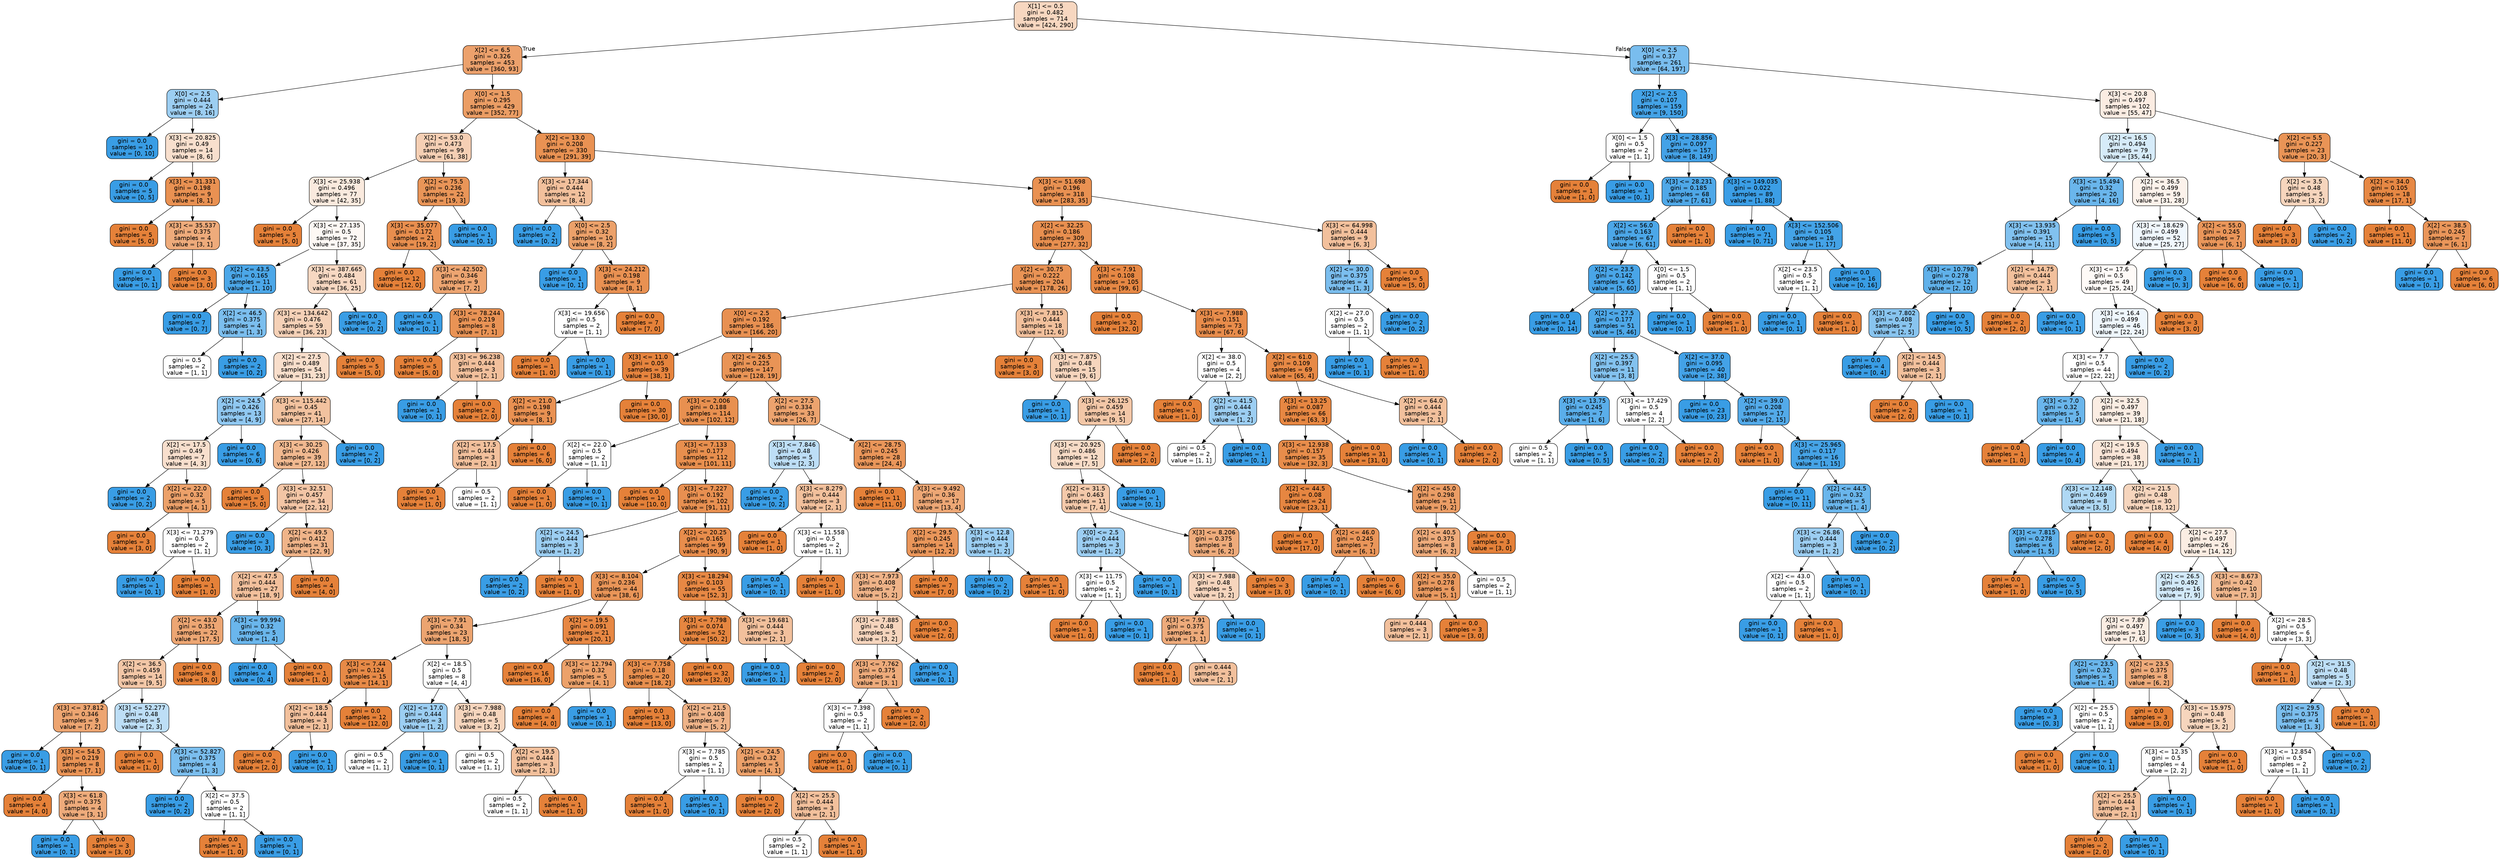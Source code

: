 digraph Tree {
node [shape=box, style="filled, rounded", color="black", fontname=helvetica] ;
edge [fontname=helvetica] ;
0 [label="X[1] <= 0.5\ngini = 0.482\nsamples = 714\nvalue = [424, 290]", fillcolor="#e5813951"] ;
1 [label="X[2] <= 6.5\ngini = 0.326\nsamples = 453\nvalue = [360, 93]", fillcolor="#e58139bd"] ;
0 -> 1 [labeldistance=2.5, labelangle=45, headlabel="True"] ;
2 [label="X[0] <= 2.5\ngini = 0.444\nsamples = 24\nvalue = [8, 16]", fillcolor="#399de57f"] ;
1 -> 2 ;
3 [label="gini = 0.0\nsamples = 10\nvalue = [0, 10]", fillcolor="#399de5ff"] ;
2 -> 3 ;
4 [label="X[3] <= 20.825\ngini = 0.49\nsamples = 14\nvalue = [8, 6]", fillcolor="#e5813940"] ;
2 -> 4 ;
5 [label="gini = 0.0\nsamples = 5\nvalue = [0, 5]", fillcolor="#399de5ff"] ;
4 -> 5 ;
6 [label="X[3] <= 31.331\ngini = 0.198\nsamples = 9\nvalue = [8, 1]", fillcolor="#e58139df"] ;
4 -> 6 ;
7 [label="gini = 0.0\nsamples = 5\nvalue = [5, 0]", fillcolor="#e58139ff"] ;
6 -> 7 ;
8 [label="X[3] <= 35.537\ngini = 0.375\nsamples = 4\nvalue = [3, 1]", fillcolor="#e58139aa"] ;
6 -> 8 ;
9 [label="gini = 0.0\nsamples = 1\nvalue = [0, 1]", fillcolor="#399de5ff"] ;
8 -> 9 ;
10 [label="gini = 0.0\nsamples = 3\nvalue = [3, 0]", fillcolor="#e58139ff"] ;
8 -> 10 ;
11 [label="X[0] <= 1.5\ngini = 0.295\nsamples = 429\nvalue = [352, 77]", fillcolor="#e58139c7"] ;
1 -> 11 ;
12 [label="X[2] <= 53.0\ngini = 0.473\nsamples = 99\nvalue = [61, 38]", fillcolor="#e5813960"] ;
11 -> 12 ;
13 [label="X[3] <= 25.938\ngini = 0.496\nsamples = 77\nvalue = [42, 35]", fillcolor="#e581392a"] ;
12 -> 13 ;
14 [label="gini = 0.0\nsamples = 5\nvalue = [5, 0]", fillcolor="#e58139ff"] ;
13 -> 14 ;
15 [label="X[3] <= 27.135\ngini = 0.5\nsamples = 72\nvalue = [37, 35]", fillcolor="#e581390e"] ;
13 -> 15 ;
16 [label="X[2] <= 43.5\ngini = 0.165\nsamples = 11\nvalue = [1, 10]", fillcolor="#399de5e6"] ;
15 -> 16 ;
17 [label="gini = 0.0\nsamples = 7\nvalue = [0, 7]", fillcolor="#399de5ff"] ;
16 -> 17 ;
18 [label="X[2] <= 46.5\ngini = 0.375\nsamples = 4\nvalue = [1, 3]", fillcolor="#399de5aa"] ;
16 -> 18 ;
19 [label="gini = 0.5\nsamples = 2\nvalue = [1, 1]", fillcolor="#e5813900"] ;
18 -> 19 ;
20 [label="gini = 0.0\nsamples = 2\nvalue = [0, 2]", fillcolor="#399de5ff"] ;
18 -> 20 ;
21 [label="X[3] <= 387.665\ngini = 0.484\nsamples = 61\nvalue = [36, 25]", fillcolor="#e581394e"] ;
15 -> 21 ;
22 [label="X[3] <= 134.642\ngini = 0.476\nsamples = 59\nvalue = [36, 23]", fillcolor="#e581395c"] ;
21 -> 22 ;
23 [label="X[2] <= 27.5\ngini = 0.489\nsamples = 54\nvalue = [31, 23]", fillcolor="#e5813942"] ;
22 -> 23 ;
24 [label="X[2] <= 24.5\ngini = 0.426\nsamples = 13\nvalue = [4, 9]", fillcolor="#399de58e"] ;
23 -> 24 ;
25 [label="X[2] <= 17.5\ngini = 0.49\nsamples = 7\nvalue = [4, 3]", fillcolor="#e5813940"] ;
24 -> 25 ;
26 [label="gini = 0.0\nsamples = 2\nvalue = [0, 2]", fillcolor="#399de5ff"] ;
25 -> 26 ;
27 [label="X[2] <= 22.0\ngini = 0.32\nsamples = 5\nvalue = [4, 1]", fillcolor="#e58139bf"] ;
25 -> 27 ;
28 [label="gini = 0.0\nsamples = 3\nvalue = [3, 0]", fillcolor="#e58139ff"] ;
27 -> 28 ;
29 [label="X[3] <= 71.279\ngini = 0.5\nsamples = 2\nvalue = [1, 1]", fillcolor="#e5813900"] ;
27 -> 29 ;
30 [label="gini = 0.0\nsamples = 1\nvalue = [0, 1]", fillcolor="#399de5ff"] ;
29 -> 30 ;
31 [label="gini = 0.0\nsamples = 1\nvalue = [1, 0]", fillcolor="#e58139ff"] ;
29 -> 31 ;
32 [label="gini = 0.0\nsamples = 6\nvalue = [0, 6]", fillcolor="#399de5ff"] ;
24 -> 32 ;
33 [label="X[3] <= 115.442\ngini = 0.45\nsamples = 41\nvalue = [27, 14]", fillcolor="#e581397b"] ;
23 -> 33 ;
34 [label="X[3] <= 30.25\ngini = 0.426\nsamples = 39\nvalue = [27, 12]", fillcolor="#e581398e"] ;
33 -> 34 ;
35 [label="gini = 0.0\nsamples = 5\nvalue = [5, 0]", fillcolor="#e58139ff"] ;
34 -> 35 ;
36 [label="X[3] <= 32.51\ngini = 0.457\nsamples = 34\nvalue = [22, 12]", fillcolor="#e5813974"] ;
34 -> 36 ;
37 [label="gini = 0.0\nsamples = 3\nvalue = [0, 3]", fillcolor="#399de5ff"] ;
36 -> 37 ;
38 [label="X[2] <= 49.5\ngini = 0.412\nsamples = 31\nvalue = [22, 9]", fillcolor="#e5813997"] ;
36 -> 38 ;
39 [label="X[2] <= 47.5\ngini = 0.444\nsamples = 27\nvalue = [18, 9]", fillcolor="#e581397f"] ;
38 -> 39 ;
40 [label="X[2] <= 43.0\ngini = 0.351\nsamples = 22\nvalue = [17, 5]", fillcolor="#e58139b4"] ;
39 -> 40 ;
41 [label="X[2] <= 36.5\ngini = 0.459\nsamples = 14\nvalue = [9, 5]", fillcolor="#e5813971"] ;
40 -> 41 ;
42 [label="X[3] <= 37.812\ngini = 0.346\nsamples = 9\nvalue = [7, 2]", fillcolor="#e58139b6"] ;
41 -> 42 ;
43 [label="gini = 0.0\nsamples = 1\nvalue = [0, 1]", fillcolor="#399de5ff"] ;
42 -> 43 ;
44 [label="X[3] <= 54.5\ngini = 0.219\nsamples = 8\nvalue = [7, 1]", fillcolor="#e58139db"] ;
42 -> 44 ;
45 [label="gini = 0.0\nsamples = 4\nvalue = [4, 0]", fillcolor="#e58139ff"] ;
44 -> 45 ;
46 [label="X[3] <= 61.8\ngini = 0.375\nsamples = 4\nvalue = [3, 1]", fillcolor="#e58139aa"] ;
44 -> 46 ;
47 [label="gini = 0.0\nsamples = 1\nvalue = [0, 1]", fillcolor="#399de5ff"] ;
46 -> 47 ;
48 [label="gini = 0.0\nsamples = 3\nvalue = [3, 0]", fillcolor="#e58139ff"] ;
46 -> 48 ;
49 [label="X[3] <= 52.277\ngini = 0.48\nsamples = 5\nvalue = [2, 3]", fillcolor="#399de555"] ;
41 -> 49 ;
50 [label="gini = 0.0\nsamples = 1\nvalue = [1, 0]", fillcolor="#e58139ff"] ;
49 -> 50 ;
51 [label="X[3] <= 52.827\ngini = 0.375\nsamples = 4\nvalue = [1, 3]", fillcolor="#399de5aa"] ;
49 -> 51 ;
52 [label="gini = 0.0\nsamples = 2\nvalue = [0, 2]", fillcolor="#399de5ff"] ;
51 -> 52 ;
53 [label="X[2] <= 37.5\ngini = 0.5\nsamples = 2\nvalue = [1, 1]", fillcolor="#e5813900"] ;
51 -> 53 ;
54 [label="gini = 0.0\nsamples = 1\nvalue = [1, 0]", fillcolor="#e58139ff"] ;
53 -> 54 ;
55 [label="gini = 0.0\nsamples = 1\nvalue = [0, 1]", fillcolor="#399de5ff"] ;
53 -> 55 ;
56 [label="gini = 0.0\nsamples = 8\nvalue = [8, 0]", fillcolor="#e58139ff"] ;
40 -> 56 ;
57 [label="X[3] <= 99.994\ngini = 0.32\nsamples = 5\nvalue = [1, 4]", fillcolor="#399de5bf"] ;
39 -> 57 ;
58 [label="gini = 0.0\nsamples = 4\nvalue = [0, 4]", fillcolor="#399de5ff"] ;
57 -> 58 ;
59 [label="gini = 0.0\nsamples = 1\nvalue = [1, 0]", fillcolor="#e58139ff"] ;
57 -> 59 ;
60 [label="gini = 0.0\nsamples = 4\nvalue = [4, 0]", fillcolor="#e58139ff"] ;
38 -> 60 ;
61 [label="gini = 0.0\nsamples = 2\nvalue = [0, 2]", fillcolor="#399de5ff"] ;
33 -> 61 ;
62 [label="gini = 0.0\nsamples = 5\nvalue = [5, 0]", fillcolor="#e58139ff"] ;
22 -> 62 ;
63 [label="gini = 0.0\nsamples = 2\nvalue = [0, 2]", fillcolor="#399de5ff"] ;
21 -> 63 ;
64 [label="X[2] <= 75.5\ngini = 0.236\nsamples = 22\nvalue = [19, 3]", fillcolor="#e58139d7"] ;
12 -> 64 ;
65 [label="X[3] <= 35.077\ngini = 0.172\nsamples = 21\nvalue = [19, 2]", fillcolor="#e58139e4"] ;
64 -> 65 ;
66 [label="gini = 0.0\nsamples = 12\nvalue = [12, 0]", fillcolor="#e58139ff"] ;
65 -> 66 ;
67 [label="X[3] <= 42.502\ngini = 0.346\nsamples = 9\nvalue = [7, 2]", fillcolor="#e58139b6"] ;
65 -> 67 ;
68 [label="gini = 0.0\nsamples = 1\nvalue = [0, 1]", fillcolor="#399de5ff"] ;
67 -> 68 ;
69 [label="X[3] <= 78.244\ngini = 0.219\nsamples = 8\nvalue = [7, 1]", fillcolor="#e58139db"] ;
67 -> 69 ;
70 [label="gini = 0.0\nsamples = 5\nvalue = [5, 0]", fillcolor="#e58139ff"] ;
69 -> 70 ;
71 [label="X[3] <= 96.238\ngini = 0.444\nsamples = 3\nvalue = [2, 1]", fillcolor="#e581397f"] ;
69 -> 71 ;
72 [label="gini = 0.0\nsamples = 1\nvalue = [0, 1]", fillcolor="#399de5ff"] ;
71 -> 72 ;
73 [label="gini = 0.0\nsamples = 2\nvalue = [2, 0]", fillcolor="#e58139ff"] ;
71 -> 73 ;
74 [label="gini = 0.0\nsamples = 1\nvalue = [0, 1]", fillcolor="#399de5ff"] ;
64 -> 74 ;
75 [label="X[2] <= 13.0\ngini = 0.208\nsamples = 330\nvalue = [291, 39]", fillcolor="#e58139dd"] ;
11 -> 75 ;
76 [label="X[3] <= 17.344\ngini = 0.444\nsamples = 12\nvalue = [8, 4]", fillcolor="#e581397f"] ;
75 -> 76 ;
77 [label="gini = 0.0\nsamples = 2\nvalue = [0, 2]", fillcolor="#399de5ff"] ;
76 -> 77 ;
78 [label="X[0] <= 2.5\ngini = 0.32\nsamples = 10\nvalue = [8, 2]", fillcolor="#e58139bf"] ;
76 -> 78 ;
79 [label="gini = 0.0\nsamples = 1\nvalue = [0, 1]", fillcolor="#399de5ff"] ;
78 -> 79 ;
80 [label="X[3] <= 24.212\ngini = 0.198\nsamples = 9\nvalue = [8, 1]", fillcolor="#e58139df"] ;
78 -> 80 ;
81 [label="X[3] <= 19.656\ngini = 0.5\nsamples = 2\nvalue = [1, 1]", fillcolor="#e5813900"] ;
80 -> 81 ;
82 [label="gini = 0.0\nsamples = 1\nvalue = [1, 0]", fillcolor="#e58139ff"] ;
81 -> 82 ;
83 [label="gini = 0.0\nsamples = 1\nvalue = [0, 1]", fillcolor="#399de5ff"] ;
81 -> 83 ;
84 [label="gini = 0.0\nsamples = 7\nvalue = [7, 0]", fillcolor="#e58139ff"] ;
80 -> 84 ;
85 [label="X[3] <= 51.698\ngini = 0.196\nsamples = 318\nvalue = [283, 35]", fillcolor="#e58139df"] ;
75 -> 85 ;
86 [label="X[2] <= 32.25\ngini = 0.186\nsamples = 309\nvalue = [277, 32]", fillcolor="#e58139e2"] ;
85 -> 86 ;
87 [label="X[2] <= 30.75\ngini = 0.222\nsamples = 204\nvalue = [178, 26]", fillcolor="#e58139da"] ;
86 -> 87 ;
88 [label="X[0] <= 2.5\ngini = 0.192\nsamples = 186\nvalue = [166, 20]", fillcolor="#e58139e0"] ;
87 -> 88 ;
89 [label="X[3] <= 11.0\ngini = 0.05\nsamples = 39\nvalue = [38, 1]", fillcolor="#e58139f8"] ;
88 -> 89 ;
90 [label="X[2] <= 21.0\ngini = 0.198\nsamples = 9\nvalue = [8, 1]", fillcolor="#e58139df"] ;
89 -> 90 ;
91 [label="X[2] <= 17.5\ngini = 0.444\nsamples = 3\nvalue = [2, 1]", fillcolor="#e581397f"] ;
90 -> 91 ;
92 [label="gini = 0.0\nsamples = 1\nvalue = [1, 0]", fillcolor="#e58139ff"] ;
91 -> 92 ;
93 [label="gini = 0.5\nsamples = 2\nvalue = [1, 1]", fillcolor="#e5813900"] ;
91 -> 93 ;
94 [label="gini = 0.0\nsamples = 6\nvalue = [6, 0]", fillcolor="#e58139ff"] ;
90 -> 94 ;
95 [label="gini = 0.0\nsamples = 30\nvalue = [30, 0]", fillcolor="#e58139ff"] ;
89 -> 95 ;
96 [label="X[2] <= 26.5\ngini = 0.225\nsamples = 147\nvalue = [128, 19]", fillcolor="#e58139d9"] ;
88 -> 96 ;
97 [label="X[3] <= 2.006\ngini = 0.188\nsamples = 114\nvalue = [102, 12]", fillcolor="#e58139e1"] ;
96 -> 97 ;
98 [label="X[2] <= 22.0\ngini = 0.5\nsamples = 2\nvalue = [1, 1]", fillcolor="#e5813900"] ;
97 -> 98 ;
99 [label="gini = 0.0\nsamples = 1\nvalue = [1, 0]", fillcolor="#e58139ff"] ;
98 -> 99 ;
100 [label="gini = 0.0\nsamples = 1\nvalue = [0, 1]", fillcolor="#399de5ff"] ;
98 -> 100 ;
101 [label="X[3] <= 7.133\ngini = 0.177\nsamples = 112\nvalue = [101, 11]", fillcolor="#e58139e3"] ;
97 -> 101 ;
102 [label="gini = 0.0\nsamples = 10\nvalue = [10, 0]", fillcolor="#e58139ff"] ;
101 -> 102 ;
103 [label="X[3] <= 7.227\ngini = 0.192\nsamples = 102\nvalue = [91, 11]", fillcolor="#e58139e0"] ;
101 -> 103 ;
104 [label="X[2] <= 24.5\ngini = 0.444\nsamples = 3\nvalue = [1, 2]", fillcolor="#399de57f"] ;
103 -> 104 ;
105 [label="gini = 0.0\nsamples = 2\nvalue = [0, 2]", fillcolor="#399de5ff"] ;
104 -> 105 ;
106 [label="gini = 0.0\nsamples = 1\nvalue = [1, 0]", fillcolor="#e58139ff"] ;
104 -> 106 ;
107 [label="X[2] <= 20.25\ngini = 0.165\nsamples = 99\nvalue = [90, 9]", fillcolor="#e58139e6"] ;
103 -> 107 ;
108 [label="X[3] <= 8.104\ngini = 0.236\nsamples = 44\nvalue = [38, 6]", fillcolor="#e58139d7"] ;
107 -> 108 ;
109 [label="X[3] <= 7.91\ngini = 0.34\nsamples = 23\nvalue = [18, 5]", fillcolor="#e58139b8"] ;
108 -> 109 ;
110 [label="X[3] <= 7.44\ngini = 0.124\nsamples = 15\nvalue = [14, 1]", fillcolor="#e58139ed"] ;
109 -> 110 ;
111 [label="X[2] <= 18.5\ngini = 0.444\nsamples = 3\nvalue = [2, 1]", fillcolor="#e581397f"] ;
110 -> 111 ;
112 [label="gini = 0.0\nsamples = 2\nvalue = [2, 0]", fillcolor="#e58139ff"] ;
111 -> 112 ;
113 [label="gini = 0.0\nsamples = 1\nvalue = [0, 1]", fillcolor="#399de5ff"] ;
111 -> 113 ;
114 [label="gini = 0.0\nsamples = 12\nvalue = [12, 0]", fillcolor="#e58139ff"] ;
110 -> 114 ;
115 [label="X[2] <= 18.5\ngini = 0.5\nsamples = 8\nvalue = [4, 4]", fillcolor="#e5813900"] ;
109 -> 115 ;
116 [label="X[2] <= 17.0\ngini = 0.444\nsamples = 3\nvalue = [1, 2]", fillcolor="#399de57f"] ;
115 -> 116 ;
117 [label="gini = 0.5\nsamples = 2\nvalue = [1, 1]", fillcolor="#e5813900"] ;
116 -> 117 ;
118 [label="gini = 0.0\nsamples = 1\nvalue = [0, 1]", fillcolor="#399de5ff"] ;
116 -> 118 ;
119 [label="X[3] <= 7.988\ngini = 0.48\nsamples = 5\nvalue = [3, 2]", fillcolor="#e5813955"] ;
115 -> 119 ;
120 [label="gini = 0.5\nsamples = 2\nvalue = [1, 1]", fillcolor="#e5813900"] ;
119 -> 120 ;
121 [label="X[2] <= 19.5\ngini = 0.444\nsamples = 3\nvalue = [2, 1]", fillcolor="#e581397f"] ;
119 -> 121 ;
122 [label="gini = 0.5\nsamples = 2\nvalue = [1, 1]", fillcolor="#e5813900"] ;
121 -> 122 ;
123 [label="gini = 0.0\nsamples = 1\nvalue = [1, 0]", fillcolor="#e58139ff"] ;
121 -> 123 ;
124 [label="X[2] <= 19.5\ngini = 0.091\nsamples = 21\nvalue = [20, 1]", fillcolor="#e58139f2"] ;
108 -> 124 ;
125 [label="gini = 0.0\nsamples = 16\nvalue = [16, 0]", fillcolor="#e58139ff"] ;
124 -> 125 ;
126 [label="X[3] <= 12.794\ngini = 0.32\nsamples = 5\nvalue = [4, 1]", fillcolor="#e58139bf"] ;
124 -> 126 ;
127 [label="gini = 0.0\nsamples = 4\nvalue = [4, 0]", fillcolor="#e58139ff"] ;
126 -> 127 ;
128 [label="gini = 0.0\nsamples = 1\nvalue = [0, 1]", fillcolor="#399de5ff"] ;
126 -> 128 ;
129 [label="X[3] <= 18.294\ngini = 0.103\nsamples = 55\nvalue = [52, 3]", fillcolor="#e58139f0"] ;
107 -> 129 ;
130 [label="X[3] <= 7.798\ngini = 0.074\nsamples = 52\nvalue = [50, 2]", fillcolor="#e58139f5"] ;
129 -> 130 ;
131 [label="X[3] <= 7.758\ngini = 0.18\nsamples = 20\nvalue = [18, 2]", fillcolor="#e58139e3"] ;
130 -> 131 ;
132 [label="gini = 0.0\nsamples = 13\nvalue = [13, 0]", fillcolor="#e58139ff"] ;
131 -> 132 ;
133 [label="X[2] <= 21.5\ngini = 0.408\nsamples = 7\nvalue = [5, 2]", fillcolor="#e5813999"] ;
131 -> 133 ;
134 [label="X[3] <= 7.785\ngini = 0.5\nsamples = 2\nvalue = [1, 1]", fillcolor="#e5813900"] ;
133 -> 134 ;
135 [label="gini = 0.0\nsamples = 1\nvalue = [1, 0]", fillcolor="#e58139ff"] ;
134 -> 135 ;
136 [label="gini = 0.0\nsamples = 1\nvalue = [0, 1]", fillcolor="#399de5ff"] ;
134 -> 136 ;
137 [label="X[2] <= 24.5\ngini = 0.32\nsamples = 5\nvalue = [4, 1]", fillcolor="#e58139bf"] ;
133 -> 137 ;
138 [label="gini = 0.0\nsamples = 2\nvalue = [2, 0]", fillcolor="#e58139ff"] ;
137 -> 138 ;
139 [label="X[2] <= 25.5\ngini = 0.444\nsamples = 3\nvalue = [2, 1]", fillcolor="#e581397f"] ;
137 -> 139 ;
140 [label="gini = 0.5\nsamples = 2\nvalue = [1, 1]", fillcolor="#e5813900"] ;
139 -> 140 ;
141 [label="gini = 0.0\nsamples = 1\nvalue = [1, 0]", fillcolor="#e58139ff"] ;
139 -> 141 ;
142 [label="gini = 0.0\nsamples = 32\nvalue = [32, 0]", fillcolor="#e58139ff"] ;
130 -> 142 ;
143 [label="X[3] <= 19.681\ngini = 0.444\nsamples = 3\nvalue = [2, 1]", fillcolor="#e581397f"] ;
129 -> 143 ;
144 [label="gini = 0.0\nsamples = 1\nvalue = [0, 1]", fillcolor="#399de5ff"] ;
143 -> 144 ;
145 [label="gini = 0.0\nsamples = 2\nvalue = [2, 0]", fillcolor="#e58139ff"] ;
143 -> 145 ;
146 [label="X[2] <= 27.5\ngini = 0.334\nsamples = 33\nvalue = [26, 7]", fillcolor="#e58139ba"] ;
96 -> 146 ;
147 [label="X[3] <= 7.846\ngini = 0.48\nsamples = 5\nvalue = [2, 3]", fillcolor="#399de555"] ;
146 -> 147 ;
148 [label="gini = 0.0\nsamples = 2\nvalue = [0, 2]", fillcolor="#399de5ff"] ;
147 -> 148 ;
149 [label="X[3] <= 8.279\ngini = 0.444\nsamples = 3\nvalue = [2, 1]", fillcolor="#e581397f"] ;
147 -> 149 ;
150 [label="gini = 0.0\nsamples = 1\nvalue = [1, 0]", fillcolor="#e58139ff"] ;
149 -> 150 ;
151 [label="X[3] <= 11.558\ngini = 0.5\nsamples = 2\nvalue = [1, 1]", fillcolor="#e5813900"] ;
149 -> 151 ;
152 [label="gini = 0.0\nsamples = 1\nvalue = [0, 1]", fillcolor="#399de5ff"] ;
151 -> 152 ;
153 [label="gini = 0.0\nsamples = 1\nvalue = [1, 0]", fillcolor="#e58139ff"] ;
151 -> 153 ;
154 [label="X[2] <= 28.75\ngini = 0.245\nsamples = 28\nvalue = [24, 4]", fillcolor="#e58139d4"] ;
146 -> 154 ;
155 [label="gini = 0.0\nsamples = 11\nvalue = [11, 0]", fillcolor="#e58139ff"] ;
154 -> 155 ;
156 [label="X[3] <= 9.492\ngini = 0.36\nsamples = 17\nvalue = [13, 4]", fillcolor="#e58139b1"] ;
154 -> 156 ;
157 [label="X[2] <= 29.5\ngini = 0.245\nsamples = 14\nvalue = [12, 2]", fillcolor="#e58139d4"] ;
156 -> 157 ;
158 [label="X[3] <= 7.973\ngini = 0.408\nsamples = 7\nvalue = [5, 2]", fillcolor="#e5813999"] ;
157 -> 158 ;
159 [label="X[3] <= 7.885\ngini = 0.48\nsamples = 5\nvalue = [3, 2]", fillcolor="#e5813955"] ;
158 -> 159 ;
160 [label="X[3] <= 7.762\ngini = 0.375\nsamples = 4\nvalue = [3, 1]", fillcolor="#e58139aa"] ;
159 -> 160 ;
161 [label="X[3] <= 7.398\ngini = 0.5\nsamples = 2\nvalue = [1, 1]", fillcolor="#e5813900"] ;
160 -> 161 ;
162 [label="gini = 0.0\nsamples = 1\nvalue = [1, 0]", fillcolor="#e58139ff"] ;
161 -> 162 ;
163 [label="gini = 0.0\nsamples = 1\nvalue = [0, 1]", fillcolor="#399de5ff"] ;
161 -> 163 ;
164 [label="gini = 0.0\nsamples = 2\nvalue = [2, 0]", fillcolor="#e58139ff"] ;
160 -> 164 ;
165 [label="gini = 0.0\nsamples = 1\nvalue = [0, 1]", fillcolor="#399de5ff"] ;
159 -> 165 ;
166 [label="gini = 0.0\nsamples = 2\nvalue = [2, 0]", fillcolor="#e58139ff"] ;
158 -> 166 ;
167 [label="gini = 0.0\nsamples = 7\nvalue = [7, 0]", fillcolor="#e58139ff"] ;
157 -> 167 ;
168 [label="X[3] <= 12.8\ngini = 0.444\nsamples = 3\nvalue = [1, 2]", fillcolor="#399de57f"] ;
156 -> 168 ;
169 [label="gini = 0.0\nsamples = 2\nvalue = [0, 2]", fillcolor="#399de5ff"] ;
168 -> 169 ;
170 [label="gini = 0.0\nsamples = 1\nvalue = [1, 0]", fillcolor="#e58139ff"] ;
168 -> 170 ;
171 [label="X[3] <= 7.815\ngini = 0.444\nsamples = 18\nvalue = [12, 6]", fillcolor="#e581397f"] ;
87 -> 171 ;
172 [label="gini = 0.0\nsamples = 3\nvalue = [3, 0]", fillcolor="#e58139ff"] ;
171 -> 172 ;
173 [label="X[3] <= 7.875\ngini = 0.48\nsamples = 15\nvalue = [9, 6]", fillcolor="#e5813955"] ;
171 -> 173 ;
174 [label="gini = 0.0\nsamples = 1\nvalue = [0, 1]", fillcolor="#399de5ff"] ;
173 -> 174 ;
175 [label="X[3] <= 26.125\ngini = 0.459\nsamples = 14\nvalue = [9, 5]", fillcolor="#e5813971"] ;
173 -> 175 ;
176 [label="X[3] <= 20.925\ngini = 0.486\nsamples = 12\nvalue = [7, 5]", fillcolor="#e5813949"] ;
175 -> 176 ;
177 [label="X[2] <= 31.5\ngini = 0.463\nsamples = 11\nvalue = [7, 4]", fillcolor="#e581396d"] ;
176 -> 177 ;
178 [label="X[0] <= 2.5\ngini = 0.444\nsamples = 3\nvalue = [1, 2]", fillcolor="#399de57f"] ;
177 -> 178 ;
179 [label="X[3] <= 11.75\ngini = 0.5\nsamples = 2\nvalue = [1, 1]", fillcolor="#e5813900"] ;
178 -> 179 ;
180 [label="gini = 0.0\nsamples = 1\nvalue = [1, 0]", fillcolor="#e58139ff"] ;
179 -> 180 ;
181 [label="gini = 0.0\nsamples = 1\nvalue = [0, 1]", fillcolor="#399de5ff"] ;
179 -> 181 ;
182 [label="gini = 0.0\nsamples = 1\nvalue = [0, 1]", fillcolor="#399de5ff"] ;
178 -> 182 ;
183 [label="X[3] <= 8.206\ngini = 0.375\nsamples = 8\nvalue = [6, 2]", fillcolor="#e58139aa"] ;
177 -> 183 ;
184 [label="X[3] <= 7.988\ngini = 0.48\nsamples = 5\nvalue = [3, 2]", fillcolor="#e5813955"] ;
183 -> 184 ;
185 [label="X[3] <= 7.91\ngini = 0.375\nsamples = 4\nvalue = [3, 1]", fillcolor="#e58139aa"] ;
184 -> 185 ;
186 [label="gini = 0.0\nsamples = 1\nvalue = [1, 0]", fillcolor="#e58139ff"] ;
185 -> 186 ;
187 [label="gini = 0.444\nsamples = 3\nvalue = [2, 1]", fillcolor="#e581397f"] ;
185 -> 187 ;
188 [label="gini = 0.0\nsamples = 1\nvalue = [0, 1]", fillcolor="#399de5ff"] ;
184 -> 188 ;
189 [label="gini = 0.0\nsamples = 3\nvalue = [3, 0]", fillcolor="#e58139ff"] ;
183 -> 189 ;
190 [label="gini = 0.0\nsamples = 1\nvalue = [0, 1]", fillcolor="#399de5ff"] ;
176 -> 190 ;
191 [label="gini = 0.0\nsamples = 2\nvalue = [2, 0]", fillcolor="#e58139ff"] ;
175 -> 191 ;
192 [label="X[3] <= 7.91\ngini = 0.108\nsamples = 105\nvalue = [99, 6]", fillcolor="#e58139f0"] ;
86 -> 192 ;
193 [label="gini = 0.0\nsamples = 32\nvalue = [32, 0]", fillcolor="#e58139ff"] ;
192 -> 193 ;
194 [label="X[3] <= 7.988\ngini = 0.151\nsamples = 73\nvalue = [67, 6]", fillcolor="#e58139e8"] ;
192 -> 194 ;
195 [label="X[2] <= 38.0\ngini = 0.5\nsamples = 4\nvalue = [2, 2]", fillcolor="#e5813900"] ;
194 -> 195 ;
196 [label="gini = 0.0\nsamples = 1\nvalue = [1, 0]", fillcolor="#e58139ff"] ;
195 -> 196 ;
197 [label="X[2] <= 41.5\ngini = 0.444\nsamples = 3\nvalue = [1, 2]", fillcolor="#399de57f"] ;
195 -> 197 ;
198 [label="gini = 0.5\nsamples = 2\nvalue = [1, 1]", fillcolor="#e5813900"] ;
197 -> 198 ;
199 [label="gini = 0.0\nsamples = 1\nvalue = [0, 1]", fillcolor="#399de5ff"] ;
197 -> 199 ;
200 [label="X[2] <= 61.0\ngini = 0.109\nsamples = 69\nvalue = [65, 4]", fillcolor="#e58139ef"] ;
194 -> 200 ;
201 [label="X[3] <= 13.25\ngini = 0.087\nsamples = 66\nvalue = [63, 3]", fillcolor="#e58139f3"] ;
200 -> 201 ;
202 [label="X[3] <= 12.938\ngini = 0.157\nsamples = 35\nvalue = [32, 3]", fillcolor="#e58139e7"] ;
201 -> 202 ;
203 [label="X[2] <= 44.5\ngini = 0.08\nsamples = 24\nvalue = [23, 1]", fillcolor="#e58139f4"] ;
202 -> 203 ;
204 [label="gini = 0.0\nsamples = 17\nvalue = [17, 0]", fillcolor="#e58139ff"] ;
203 -> 204 ;
205 [label="X[2] <= 46.0\ngini = 0.245\nsamples = 7\nvalue = [6, 1]", fillcolor="#e58139d4"] ;
203 -> 205 ;
206 [label="gini = 0.0\nsamples = 1\nvalue = [0, 1]", fillcolor="#399de5ff"] ;
205 -> 206 ;
207 [label="gini = 0.0\nsamples = 6\nvalue = [6, 0]", fillcolor="#e58139ff"] ;
205 -> 207 ;
208 [label="X[2] <= 45.0\ngini = 0.298\nsamples = 11\nvalue = [9, 2]", fillcolor="#e58139c6"] ;
202 -> 208 ;
209 [label="X[2] <= 40.5\ngini = 0.375\nsamples = 8\nvalue = [6, 2]", fillcolor="#e58139aa"] ;
208 -> 209 ;
210 [label="X[2] <= 35.0\ngini = 0.278\nsamples = 6\nvalue = [5, 1]", fillcolor="#e58139cc"] ;
209 -> 210 ;
211 [label="gini = 0.444\nsamples = 3\nvalue = [2, 1]", fillcolor="#e581397f"] ;
210 -> 211 ;
212 [label="gini = 0.0\nsamples = 3\nvalue = [3, 0]", fillcolor="#e58139ff"] ;
210 -> 212 ;
213 [label="gini = 0.5\nsamples = 2\nvalue = [1, 1]", fillcolor="#e5813900"] ;
209 -> 213 ;
214 [label="gini = 0.0\nsamples = 3\nvalue = [3, 0]", fillcolor="#e58139ff"] ;
208 -> 214 ;
215 [label="gini = 0.0\nsamples = 31\nvalue = [31, 0]", fillcolor="#e58139ff"] ;
201 -> 215 ;
216 [label="X[2] <= 64.0\ngini = 0.444\nsamples = 3\nvalue = [2, 1]", fillcolor="#e581397f"] ;
200 -> 216 ;
217 [label="gini = 0.0\nsamples = 1\nvalue = [0, 1]", fillcolor="#399de5ff"] ;
216 -> 217 ;
218 [label="gini = 0.0\nsamples = 2\nvalue = [2, 0]", fillcolor="#e58139ff"] ;
216 -> 218 ;
219 [label="X[3] <= 64.998\ngini = 0.444\nsamples = 9\nvalue = [6, 3]", fillcolor="#e581397f"] ;
85 -> 219 ;
220 [label="X[2] <= 30.0\ngini = 0.375\nsamples = 4\nvalue = [1, 3]", fillcolor="#399de5aa"] ;
219 -> 220 ;
221 [label="X[2] <= 27.0\ngini = 0.5\nsamples = 2\nvalue = [1, 1]", fillcolor="#e5813900"] ;
220 -> 221 ;
222 [label="gini = 0.0\nsamples = 1\nvalue = [0, 1]", fillcolor="#399de5ff"] ;
221 -> 222 ;
223 [label="gini = 0.0\nsamples = 1\nvalue = [1, 0]", fillcolor="#e58139ff"] ;
221 -> 223 ;
224 [label="gini = 0.0\nsamples = 2\nvalue = [0, 2]", fillcolor="#399de5ff"] ;
220 -> 224 ;
225 [label="gini = 0.0\nsamples = 5\nvalue = [5, 0]", fillcolor="#e58139ff"] ;
219 -> 225 ;
226 [label="X[0] <= 2.5\ngini = 0.37\nsamples = 261\nvalue = [64, 197]", fillcolor="#399de5ac"] ;
0 -> 226 [labeldistance=2.5, labelangle=-45, headlabel="False"] ;
227 [label="X[2] <= 2.5\ngini = 0.107\nsamples = 159\nvalue = [9, 150]", fillcolor="#399de5f0"] ;
226 -> 227 ;
228 [label="X[0] <= 1.5\ngini = 0.5\nsamples = 2\nvalue = [1, 1]", fillcolor="#e5813900"] ;
227 -> 228 ;
229 [label="gini = 0.0\nsamples = 1\nvalue = [1, 0]", fillcolor="#e58139ff"] ;
228 -> 229 ;
230 [label="gini = 0.0\nsamples = 1\nvalue = [0, 1]", fillcolor="#399de5ff"] ;
228 -> 230 ;
231 [label="X[3] <= 28.856\ngini = 0.097\nsamples = 157\nvalue = [8, 149]", fillcolor="#399de5f1"] ;
227 -> 231 ;
232 [label="X[3] <= 28.231\ngini = 0.185\nsamples = 68\nvalue = [7, 61]", fillcolor="#399de5e2"] ;
231 -> 232 ;
233 [label="X[2] <= 56.0\ngini = 0.163\nsamples = 67\nvalue = [6, 61]", fillcolor="#399de5e6"] ;
232 -> 233 ;
234 [label="X[2] <= 23.5\ngini = 0.142\nsamples = 65\nvalue = [5, 60]", fillcolor="#399de5ea"] ;
233 -> 234 ;
235 [label="gini = 0.0\nsamples = 14\nvalue = [0, 14]", fillcolor="#399de5ff"] ;
234 -> 235 ;
236 [label="X[2] <= 27.5\ngini = 0.177\nsamples = 51\nvalue = [5, 46]", fillcolor="#399de5e3"] ;
234 -> 236 ;
237 [label="X[2] <= 25.5\ngini = 0.397\nsamples = 11\nvalue = [3, 8]", fillcolor="#399de59f"] ;
236 -> 237 ;
238 [label="X[3] <= 13.75\ngini = 0.245\nsamples = 7\nvalue = [1, 6]", fillcolor="#399de5d4"] ;
237 -> 238 ;
239 [label="gini = 0.5\nsamples = 2\nvalue = [1, 1]", fillcolor="#e5813900"] ;
238 -> 239 ;
240 [label="gini = 0.0\nsamples = 5\nvalue = [0, 5]", fillcolor="#399de5ff"] ;
238 -> 240 ;
241 [label="X[3] <= 17.429\ngini = 0.5\nsamples = 4\nvalue = [2, 2]", fillcolor="#e5813900"] ;
237 -> 241 ;
242 [label="gini = 0.0\nsamples = 2\nvalue = [0, 2]", fillcolor="#399de5ff"] ;
241 -> 242 ;
243 [label="gini = 0.0\nsamples = 2\nvalue = [2, 0]", fillcolor="#e58139ff"] ;
241 -> 243 ;
244 [label="X[2] <= 37.0\ngini = 0.095\nsamples = 40\nvalue = [2, 38]", fillcolor="#399de5f2"] ;
236 -> 244 ;
245 [label="gini = 0.0\nsamples = 23\nvalue = [0, 23]", fillcolor="#399de5ff"] ;
244 -> 245 ;
246 [label="X[2] <= 39.0\ngini = 0.208\nsamples = 17\nvalue = [2, 15]", fillcolor="#399de5dd"] ;
244 -> 246 ;
247 [label="gini = 0.0\nsamples = 1\nvalue = [1, 0]", fillcolor="#e58139ff"] ;
246 -> 247 ;
248 [label="X[3] <= 25.965\ngini = 0.117\nsamples = 16\nvalue = [1, 15]", fillcolor="#399de5ee"] ;
246 -> 248 ;
249 [label="gini = 0.0\nsamples = 11\nvalue = [0, 11]", fillcolor="#399de5ff"] ;
248 -> 249 ;
250 [label="X[2] <= 44.5\ngini = 0.32\nsamples = 5\nvalue = [1, 4]", fillcolor="#399de5bf"] ;
248 -> 250 ;
251 [label="X[3] <= 26.86\ngini = 0.444\nsamples = 3\nvalue = [1, 2]", fillcolor="#399de57f"] ;
250 -> 251 ;
252 [label="X[2] <= 43.0\ngini = 0.5\nsamples = 2\nvalue = [1, 1]", fillcolor="#e5813900"] ;
251 -> 252 ;
253 [label="gini = 0.0\nsamples = 1\nvalue = [0, 1]", fillcolor="#399de5ff"] ;
252 -> 253 ;
254 [label="gini = 0.0\nsamples = 1\nvalue = [1, 0]", fillcolor="#e58139ff"] ;
252 -> 254 ;
255 [label="gini = 0.0\nsamples = 1\nvalue = [0, 1]", fillcolor="#399de5ff"] ;
251 -> 255 ;
256 [label="gini = 0.0\nsamples = 2\nvalue = [0, 2]", fillcolor="#399de5ff"] ;
250 -> 256 ;
257 [label="X[0] <= 1.5\ngini = 0.5\nsamples = 2\nvalue = [1, 1]", fillcolor="#e5813900"] ;
233 -> 257 ;
258 [label="gini = 0.0\nsamples = 1\nvalue = [0, 1]", fillcolor="#399de5ff"] ;
257 -> 258 ;
259 [label="gini = 0.0\nsamples = 1\nvalue = [1, 0]", fillcolor="#e58139ff"] ;
257 -> 259 ;
260 [label="gini = 0.0\nsamples = 1\nvalue = [1, 0]", fillcolor="#e58139ff"] ;
232 -> 260 ;
261 [label="X[3] <= 149.035\ngini = 0.022\nsamples = 89\nvalue = [1, 88]", fillcolor="#399de5fc"] ;
231 -> 261 ;
262 [label="gini = 0.0\nsamples = 71\nvalue = [0, 71]", fillcolor="#399de5ff"] ;
261 -> 262 ;
263 [label="X[3] <= 152.506\ngini = 0.105\nsamples = 18\nvalue = [1, 17]", fillcolor="#399de5f0"] ;
261 -> 263 ;
264 [label="X[2] <= 23.5\ngini = 0.5\nsamples = 2\nvalue = [1, 1]", fillcolor="#e5813900"] ;
263 -> 264 ;
265 [label="gini = 0.0\nsamples = 1\nvalue = [0, 1]", fillcolor="#399de5ff"] ;
264 -> 265 ;
266 [label="gini = 0.0\nsamples = 1\nvalue = [1, 0]", fillcolor="#e58139ff"] ;
264 -> 266 ;
267 [label="gini = 0.0\nsamples = 16\nvalue = [0, 16]", fillcolor="#399de5ff"] ;
263 -> 267 ;
268 [label="X[3] <= 20.8\ngini = 0.497\nsamples = 102\nvalue = [55, 47]", fillcolor="#e5813925"] ;
226 -> 268 ;
269 [label="X[2] <= 16.5\ngini = 0.494\nsamples = 79\nvalue = [35, 44]", fillcolor="#399de534"] ;
268 -> 269 ;
270 [label="X[3] <= 15.494\ngini = 0.32\nsamples = 20\nvalue = [4, 16]", fillcolor="#399de5bf"] ;
269 -> 270 ;
271 [label="X[3] <= 13.935\ngini = 0.391\nsamples = 15\nvalue = [4, 11]", fillcolor="#399de5a2"] ;
270 -> 271 ;
272 [label="X[3] <= 10.798\ngini = 0.278\nsamples = 12\nvalue = [2, 10]", fillcolor="#399de5cc"] ;
271 -> 272 ;
273 [label="X[3] <= 7.802\ngini = 0.408\nsamples = 7\nvalue = [2, 5]", fillcolor="#399de599"] ;
272 -> 273 ;
274 [label="gini = 0.0\nsamples = 4\nvalue = [0, 4]", fillcolor="#399de5ff"] ;
273 -> 274 ;
275 [label="X[2] <= 14.5\ngini = 0.444\nsamples = 3\nvalue = [2, 1]", fillcolor="#e581397f"] ;
273 -> 275 ;
276 [label="gini = 0.0\nsamples = 2\nvalue = [2, 0]", fillcolor="#e58139ff"] ;
275 -> 276 ;
277 [label="gini = 0.0\nsamples = 1\nvalue = [0, 1]", fillcolor="#399de5ff"] ;
275 -> 277 ;
278 [label="gini = 0.0\nsamples = 5\nvalue = [0, 5]", fillcolor="#399de5ff"] ;
272 -> 278 ;
279 [label="X[2] <= 14.75\ngini = 0.444\nsamples = 3\nvalue = [2, 1]", fillcolor="#e581397f"] ;
271 -> 279 ;
280 [label="gini = 0.0\nsamples = 2\nvalue = [2, 0]", fillcolor="#e58139ff"] ;
279 -> 280 ;
281 [label="gini = 0.0\nsamples = 1\nvalue = [0, 1]", fillcolor="#399de5ff"] ;
279 -> 281 ;
282 [label="gini = 0.0\nsamples = 5\nvalue = [0, 5]", fillcolor="#399de5ff"] ;
270 -> 282 ;
283 [label="X[2] <= 36.5\ngini = 0.499\nsamples = 59\nvalue = [31, 28]", fillcolor="#e5813919"] ;
269 -> 283 ;
284 [label="X[3] <= 18.629\ngini = 0.499\nsamples = 52\nvalue = [25, 27]", fillcolor="#399de513"] ;
283 -> 284 ;
285 [label="X[3] <= 17.6\ngini = 0.5\nsamples = 49\nvalue = [25, 24]", fillcolor="#e581390a"] ;
284 -> 285 ;
286 [label="X[3] <= 16.4\ngini = 0.499\nsamples = 46\nvalue = [22, 24]", fillcolor="#399de515"] ;
285 -> 286 ;
287 [label="X[3] <= 7.7\ngini = 0.5\nsamples = 44\nvalue = [22, 22]", fillcolor="#e5813900"] ;
286 -> 287 ;
288 [label="X[3] <= 7.0\ngini = 0.32\nsamples = 5\nvalue = [1, 4]", fillcolor="#399de5bf"] ;
287 -> 288 ;
289 [label="gini = 0.0\nsamples = 1\nvalue = [1, 0]", fillcolor="#e58139ff"] ;
288 -> 289 ;
290 [label="gini = 0.0\nsamples = 4\nvalue = [0, 4]", fillcolor="#399de5ff"] ;
288 -> 290 ;
291 [label="X[2] <= 32.5\ngini = 0.497\nsamples = 39\nvalue = [21, 18]", fillcolor="#e5813924"] ;
287 -> 291 ;
292 [label="X[2] <= 19.5\ngini = 0.494\nsamples = 38\nvalue = [21, 17]", fillcolor="#e5813931"] ;
291 -> 292 ;
293 [label="X[3] <= 12.148\ngini = 0.469\nsamples = 8\nvalue = [3, 5]", fillcolor="#399de566"] ;
292 -> 293 ;
294 [label="X[3] <= 7.815\ngini = 0.278\nsamples = 6\nvalue = [1, 5]", fillcolor="#399de5cc"] ;
293 -> 294 ;
295 [label="gini = 0.0\nsamples = 1\nvalue = [1, 0]", fillcolor="#e58139ff"] ;
294 -> 295 ;
296 [label="gini = 0.0\nsamples = 5\nvalue = [0, 5]", fillcolor="#399de5ff"] ;
294 -> 296 ;
297 [label="gini = 0.0\nsamples = 2\nvalue = [2, 0]", fillcolor="#e58139ff"] ;
293 -> 297 ;
298 [label="X[2] <= 21.5\ngini = 0.48\nsamples = 30\nvalue = [18, 12]", fillcolor="#e5813955"] ;
292 -> 298 ;
299 [label="gini = 0.0\nsamples = 4\nvalue = [4, 0]", fillcolor="#e58139ff"] ;
298 -> 299 ;
300 [label="X[2] <= 27.5\ngini = 0.497\nsamples = 26\nvalue = [14, 12]", fillcolor="#e5813924"] ;
298 -> 300 ;
301 [label="X[2] <= 26.5\ngini = 0.492\nsamples = 16\nvalue = [7, 9]", fillcolor="#399de539"] ;
300 -> 301 ;
302 [label="X[3] <= 7.89\ngini = 0.497\nsamples = 13\nvalue = [7, 6]", fillcolor="#e5813924"] ;
301 -> 302 ;
303 [label="X[2] <= 23.5\ngini = 0.32\nsamples = 5\nvalue = [1, 4]", fillcolor="#399de5bf"] ;
302 -> 303 ;
304 [label="gini = 0.0\nsamples = 3\nvalue = [0, 3]", fillcolor="#399de5ff"] ;
303 -> 304 ;
305 [label="X[2] <= 25.5\ngini = 0.5\nsamples = 2\nvalue = [1, 1]", fillcolor="#e5813900"] ;
303 -> 305 ;
306 [label="gini = 0.0\nsamples = 1\nvalue = [1, 0]", fillcolor="#e58139ff"] ;
305 -> 306 ;
307 [label="gini = 0.0\nsamples = 1\nvalue = [0, 1]", fillcolor="#399de5ff"] ;
305 -> 307 ;
308 [label="X[2] <= 23.5\ngini = 0.375\nsamples = 8\nvalue = [6, 2]", fillcolor="#e58139aa"] ;
302 -> 308 ;
309 [label="gini = 0.0\nsamples = 3\nvalue = [3, 0]", fillcolor="#e58139ff"] ;
308 -> 309 ;
310 [label="X[3] <= 15.975\ngini = 0.48\nsamples = 5\nvalue = [3, 2]", fillcolor="#e5813955"] ;
308 -> 310 ;
311 [label="X[3] <= 12.35\ngini = 0.5\nsamples = 4\nvalue = [2, 2]", fillcolor="#e5813900"] ;
310 -> 311 ;
312 [label="X[2] <= 25.5\ngini = 0.444\nsamples = 3\nvalue = [2, 1]", fillcolor="#e581397f"] ;
311 -> 312 ;
313 [label="gini = 0.0\nsamples = 2\nvalue = [2, 0]", fillcolor="#e58139ff"] ;
312 -> 313 ;
314 [label="gini = 0.0\nsamples = 1\nvalue = [0, 1]", fillcolor="#399de5ff"] ;
312 -> 314 ;
315 [label="gini = 0.0\nsamples = 1\nvalue = [0, 1]", fillcolor="#399de5ff"] ;
311 -> 315 ;
316 [label="gini = 0.0\nsamples = 1\nvalue = [1, 0]", fillcolor="#e58139ff"] ;
310 -> 316 ;
317 [label="gini = 0.0\nsamples = 3\nvalue = [0, 3]", fillcolor="#399de5ff"] ;
301 -> 317 ;
318 [label="X[3] <= 8.673\ngini = 0.42\nsamples = 10\nvalue = [7, 3]", fillcolor="#e5813992"] ;
300 -> 318 ;
319 [label="gini = 0.0\nsamples = 4\nvalue = [4, 0]", fillcolor="#e58139ff"] ;
318 -> 319 ;
320 [label="X[2] <= 28.5\ngini = 0.5\nsamples = 6\nvalue = [3, 3]", fillcolor="#e5813900"] ;
318 -> 320 ;
321 [label="gini = 0.0\nsamples = 1\nvalue = [1, 0]", fillcolor="#e58139ff"] ;
320 -> 321 ;
322 [label="X[2] <= 31.5\ngini = 0.48\nsamples = 5\nvalue = [2, 3]", fillcolor="#399de555"] ;
320 -> 322 ;
323 [label="X[2] <= 29.5\ngini = 0.375\nsamples = 4\nvalue = [1, 3]", fillcolor="#399de5aa"] ;
322 -> 323 ;
324 [label="X[3] <= 12.854\ngini = 0.5\nsamples = 2\nvalue = [1, 1]", fillcolor="#e5813900"] ;
323 -> 324 ;
325 [label="gini = 0.0\nsamples = 1\nvalue = [1, 0]", fillcolor="#e58139ff"] ;
324 -> 325 ;
326 [label="gini = 0.0\nsamples = 1\nvalue = [0, 1]", fillcolor="#399de5ff"] ;
324 -> 326 ;
327 [label="gini = 0.0\nsamples = 2\nvalue = [0, 2]", fillcolor="#399de5ff"] ;
323 -> 327 ;
328 [label="gini = 0.0\nsamples = 1\nvalue = [1, 0]", fillcolor="#e58139ff"] ;
322 -> 328 ;
329 [label="gini = 0.0\nsamples = 1\nvalue = [0, 1]", fillcolor="#399de5ff"] ;
291 -> 329 ;
330 [label="gini = 0.0\nsamples = 2\nvalue = [0, 2]", fillcolor="#399de5ff"] ;
286 -> 330 ;
331 [label="gini = 0.0\nsamples = 3\nvalue = [3, 0]", fillcolor="#e58139ff"] ;
285 -> 331 ;
332 [label="gini = 0.0\nsamples = 3\nvalue = [0, 3]", fillcolor="#399de5ff"] ;
284 -> 332 ;
333 [label="X[2] <= 55.0\ngini = 0.245\nsamples = 7\nvalue = [6, 1]", fillcolor="#e58139d4"] ;
283 -> 333 ;
334 [label="gini = 0.0\nsamples = 6\nvalue = [6, 0]", fillcolor="#e58139ff"] ;
333 -> 334 ;
335 [label="gini = 0.0\nsamples = 1\nvalue = [0, 1]", fillcolor="#399de5ff"] ;
333 -> 335 ;
336 [label="X[2] <= 5.5\ngini = 0.227\nsamples = 23\nvalue = [20, 3]", fillcolor="#e58139d9"] ;
268 -> 336 ;
337 [label="X[2] <= 3.5\ngini = 0.48\nsamples = 5\nvalue = [3, 2]", fillcolor="#e5813955"] ;
336 -> 337 ;
338 [label="gini = 0.0\nsamples = 3\nvalue = [3, 0]", fillcolor="#e58139ff"] ;
337 -> 338 ;
339 [label="gini = 0.0\nsamples = 2\nvalue = [0, 2]", fillcolor="#399de5ff"] ;
337 -> 339 ;
340 [label="X[2] <= 34.0\ngini = 0.105\nsamples = 18\nvalue = [17, 1]", fillcolor="#e58139f0"] ;
336 -> 340 ;
341 [label="gini = 0.0\nsamples = 11\nvalue = [11, 0]", fillcolor="#e58139ff"] ;
340 -> 341 ;
342 [label="X[2] <= 38.5\ngini = 0.245\nsamples = 7\nvalue = [6, 1]", fillcolor="#e58139d4"] ;
340 -> 342 ;
343 [label="gini = 0.0\nsamples = 1\nvalue = [0, 1]", fillcolor="#399de5ff"] ;
342 -> 343 ;
344 [label="gini = 0.0\nsamples = 6\nvalue = [6, 0]", fillcolor="#e58139ff"] ;
342 -> 344 ;
}